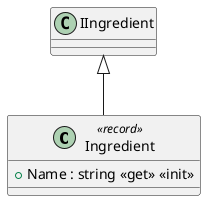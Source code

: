 @startuml
class Ingredient <<record>> {
    + Name : string <<get>> <<init>>
}
IIngredient <|-- Ingredient
@enduml

